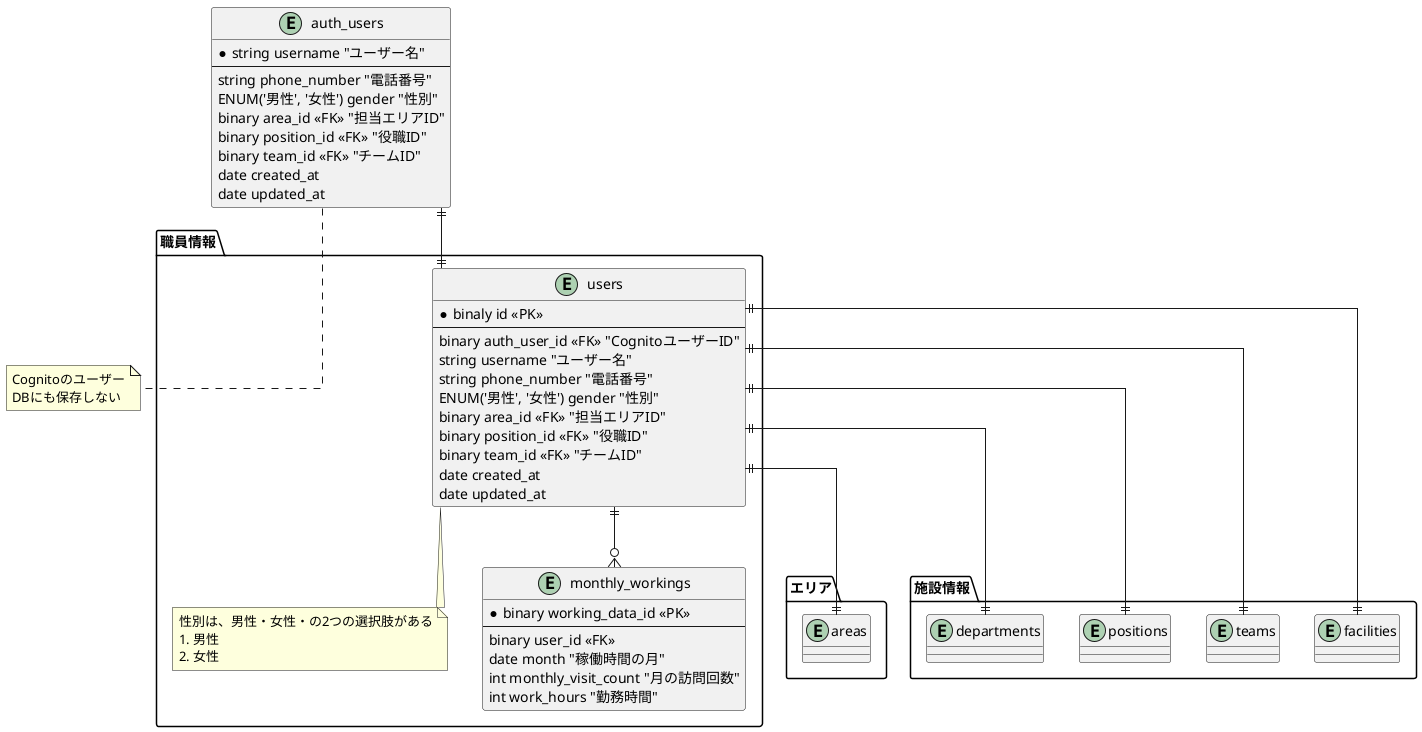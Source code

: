 @startuml entity-relationship-diagram
skinparam linetype ortho

entity auth_users {
  * string username "ユーザー名"
  --
  string phone_number "電話番号"
  ENUM('男性', '女性') gender "性別"
  binary area_id <<FK>> "担当エリアID"
  binary position_id <<FK>> "役職ID"
  binary team_id <<FK>> "チームID"
  date created_at
  date updated_at
}

note bottom of auth_users
  Cognitoのユーザー
  DBにも保存しない
end note

package 職員情報 {
  entity users {
    * binaly id <<PK>>
    --
    binary auth_user_id <<FK>> "CognitoユーザーID"
    string username "ユーザー名"
    string phone_number "電話番号"
    ENUM('男性', '女性') gender "性別"
    binary area_id <<FK>> "担当エリアID"
    binary position_id <<FK>> "役職ID"
    binary team_id <<FK>> "チームID"
    date created_at
    date updated_at
  }

  note bottom of users
    性別は、男性・女性・の2つの選択肢がある
    1. 男性
    2. 女性
  end note

  entity monthly_workings {
    * binary working_data_id <<PK>>
    --
    binary user_id <<FK>>
    date month "稼働時間の月"
    int monthly_visit_count "月の訪問回数"
    int work_hours "勤務時間"
  }
}

package エリア {
  entity areas
}

package 施設情報 {
  entity facilities
  entity teams
  entity positions
  entity departments
}

auth_users ||--|| users
users ||--|| positions
users ||--|| departments
users ||--o{ monthly_workings
users ||--|| facilities
users ||--|| teams
users ||--|| areas

@enduml
